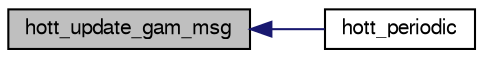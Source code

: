 digraph "hott_update_gam_msg"
{
  edge [fontname="FreeSans",fontsize="10",labelfontname="FreeSans",labelfontsize="10"];
  node [fontname="FreeSans",fontsize="10",shape=record];
  rankdir="LR";
  Node1 [label="hott_update_gam_msg",height=0.2,width=0.4,color="black", fillcolor="grey75", style="filled", fontcolor="black"];
  Node1 -> Node2 [dir="back",color="midnightblue",fontsize="10",style="solid",fontname="FreeSans"];
  Node2 [label="hott_periodic",height=0.2,width=0.4,color="black", fillcolor="white", style="filled",URL="$modules_2hott_2hott_8h.html#af9ecdbaed8d1ef59e40fba97cbe0b6ac"];
}

